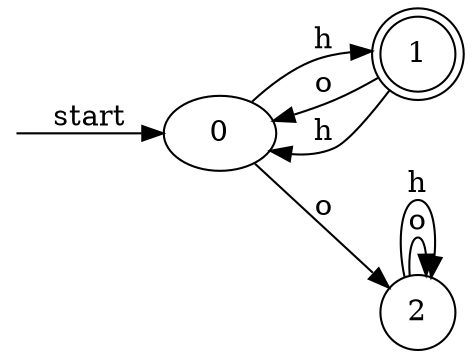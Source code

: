 digraph dfa {
    rankdir = LR;
    __start [style = invis, shape = point];
    __start -> "0" [ label = "start" ];
    node [shape = doublecircle]; "1"
    node [shape = circle];
    "0" -> "2" [ label = "o" ];
    "0" -> "1" [ label = "h" ];
    "2" -> "2" [ label = "o" ];
    "2" -> "2" [ label = "h" ];
    "1" -> "0" [ label = "o" ];
    "1" -> "0" [ label = "h" ];
}
